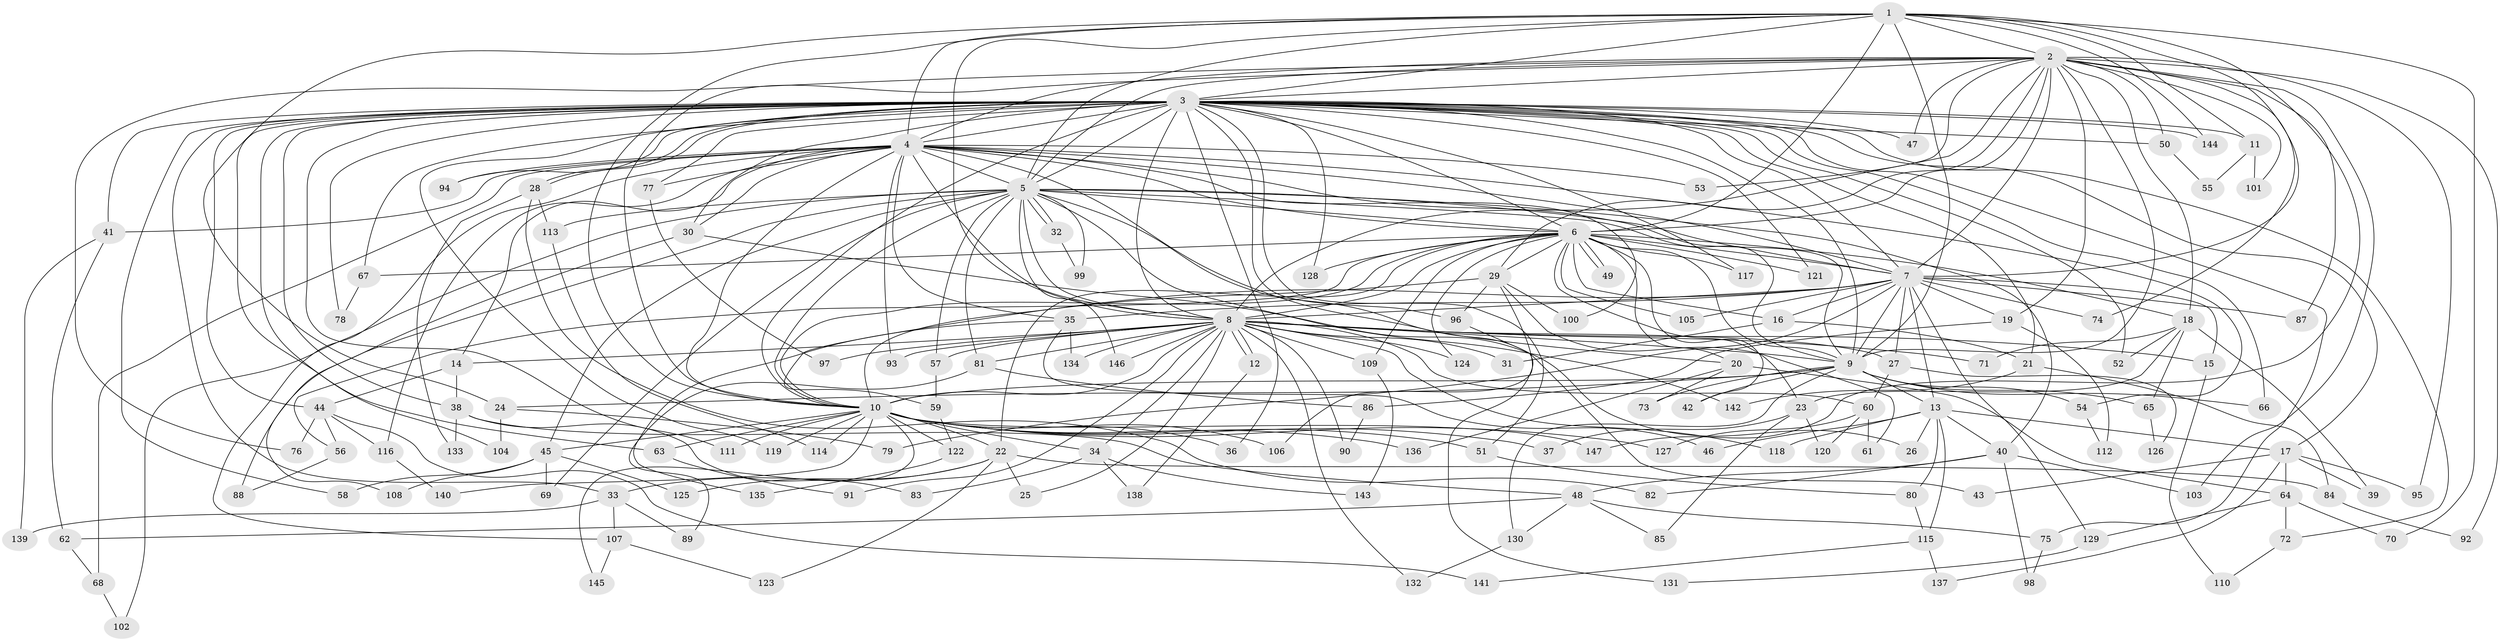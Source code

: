 // coarse degree distribution, {20: 0.02702702702702703, 3: 0.22972972972972974, 5: 0.13513513513513514, 15: 0.013513513513513514, 6: 0.04054054054054054, 2: 0.20270270270270271, 7: 0.05405405405405406, 17: 0.02702702702702703, 4: 0.16216216216216217, 29: 0.013513513513513514, 26: 0.013513513513513514, 9: 0.013513513513513514, 23: 0.013513513513513514, 21: 0.013513513513513514, 1: 0.02702702702702703, 12: 0.013513513513513514}
// Generated by graph-tools (version 1.1) at 2025/36/03/04/25 23:36:24]
// undirected, 147 vertices, 319 edges
graph export_dot {
  node [color=gray90,style=filled];
  1;
  2;
  3;
  4;
  5;
  6;
  7;
  8;
  9;
  10;
  11;
  12;
  13;
  14;
  15;
  16;
  17;
  18;
  19;
  20;
  21;
  22;
  23;
  24;
  25;
  26;
  27;
  28;
  29;
  30;
  31;
  32;
  33;
  34;
  35;
  36;
  37;
  38;
  39;
  40;
  41;
  42;
  43;
  44;
  45;
  46;
  47;
  48;
  49;
  50;
  51;
  52;
  53;
  54;
  55;
  56;
  57;
  58;
  59;
  60;
  61;
  62;
  63;
  64;
  65;
  66;
  67;
  68;
  69;
  70;
  71;
  72;
  73;
  74;
  75;
  76;
  77;
  78;
  79;
  80;
  81;
  82;
  83;
  84;
  85;
  86;
  87;
  88;
  89;
  90;
  91;
  92;
  93;
  94;
  95;
  96;
  97;
  98;
  99;
  100;
  101;
  102;
  103;
  104;
  105;
  106;
  107;
  108;
  109;
  110;
  111;
  112;
  113;
  114;
  115;
  116;
  117;
  118;
  119;
  120;
  121;
  122;
  123;
  124;
  125;
  126;
  127;
  128;
  129;
  130;
  131;
  132;
  133;
  134;
  135;
  136;
  137;
  138;
  139;
  140;
  141;
  142;
  143;
  144;
  145;
  146;
  147;
  1 -- 2;
  1 -- 3;
  1 -- 4;
  1 -- 5;
  1 -- 6;
  1 -- 7;
  1 -- 8;
  1 -- 9;
  1 -- 10;
  1 -- 11;
  1 -- 24;
  1 -- 70;
  1 -- 144;
  1 -- 147;
  2 -- 3;
  2 -- 4;
  2 -- 5;
  2 -- 6;
  2 -- 7;
  2 -- 8;
  2 -- 9;
  2 -- 10;
  2 -- 18;
  2 -- 19;
  2 -- 29;
  2 -- 47;
  2 -- 50;
  2 -- 53;
  2 -- 74;
  2 -- 76;
  2 -- 87;
  2 -- 92;
  2 -- 95;
  2 -- 101;
  2 -- 103;
  3 -- 4;
  3 -- 5;
  3 -- 6;
  3 -- 7;
  3 -- 8;
  3 -- 9;
  3 -- 10;
  3 -- 11;
  3 -- 17;
  3 -- 21;
  3 -- 28;
  3 -- 28;
  3 -- 30;
  3 -- 33;
  3 -- 36;
  3 -- 38;
  3 -- 41;
  3 -- 44;
  3 -- 47;
  3 -- 50;
  3 -- 51;
  3 -- 52;
  3 -- 58;
  3 -- 63;
  3 -- 66;
  3 -- 67;
  3 -- 72;
  3 -- 75;
  3 -- 77;
  3 -- 78;
  3 -- 94;
  3 -- 96;
  3 -- 104;
  3 -- 111;
  3 -- 117;
  3 -- 119;
  3 -- 121;
  3 -- 128;
  3 -- 144;
  4 -- 5;
  4 -- 6;
  4 -- 7;
  4 -- 8;
  4 -- 9;
  4 -- 10;
  4 -- 14;
  4 -- 30;
  4 -- 35;
  4 -- 41;
  4 -- 43;
  4 -- 53;
  4 -- 54;
  4 -- 68;
  4 -- 77;
  4 -- 93;
  4 -- 94;
  4 -- 100;
  4 -- 107;
  4 -- 116;
  5 -- 6;
  5 -- 7;
  5 -- 8;
  5 -- 9;
  5 -- 10;
  5 -- 20;
  5 -- 26;
  5 -- 32;
  5 -- 32;
  5 -- 40;
  5 -- 45;
  5 -- 57;
  5 -- 69;
  5 -- 81;
  5 -- 88;
  5 -- 99;
  5 -- 102;
  5 -- 113;
  5 -- 146;
  6 -- 7;
  6 -- 8;
  6 -- 9;
  6 -- 10;
  6 -- 16;
  6 -- 18;
  6 -- 20;
  6 -- 22;
  6 -- 23;
  6 -- 29;
  6 -- 42;
  6 -- 49;
  6 -- 49;
  6 -- 56;
  6 -- 67;
  6 -- 105;
  6 -- 109;
  6 -- 117;
  6 -- 121;
  6 -- 124;
  6 -- 128;
  7 -- 8;
  7 -- 9;
  7 -- 10;
  7 -- 13;
  7 -- 15;
  7 -- 16;
  7 -- 19;
  7 -- 27;
  7 -- 35;
  7 -- 74;
  7 -- 79;
  7 -- 87;
  7 -- 105;
  7 -- 129;
  8 -- 9;
  8 -- 10;
  8 -- 12;
  8 -- 12;
  8 -- 14;
  8 -- 15;
  8 -- 25;
  8 -- 27;
  8 -- 31;
  8 -- 34;
  8 -- 57;
  8 -- 60;
  8 -- 71;
  8 -- 81;
  8 -- 90;
  8 -- 91;
  8 -- 93;
  8 -- 97;
  8 -- 109;
  8 -- 118;
  8 -- 124;
  8 -- 132;
  8 -- 134;
  8 -- 146;
  9 -- 10;
  9 -- 13;
  9 -- 24;
  9 -- 42;
  9 -- 54;
  9 -- 65;
  9 -- 66;
  9 -- 73;
  9 -- 130;
  10 -- 22;
  10 -- 34;
  10 -- 36;
  10 -- 37;
  10 -- 45;
  10 -- 51;
  10 -- 63;
  10 -- 106;
  10 -- 111;
  10 -- 114;
  10 -- 119;
  10 -- 122;
  10 -- 127;
  10 -- 136;
  10 -- 140;
  10 -- 145;
  10 -- 147;
  11 -- 55;
  11 -- 101;
  12 -- 138;
  13 -- 17;
  13 -- 26;
  13 -- 40;
  13 -- 46;
  13 -- 80;
  13 -- 115;
  13 -- 118;
  14 -- 38;
  14 -- 44;
  15 -- 110;
  16 -- 21;
  16 -- 31;
  17 -- 39;
  17 -- 43;
  17 -- 64;
  17 -- 95;
  17 -- 137;
  18 -- 23;
  18 -- 39;
  18 -- 52;
  18 -- 65;
  18 -- 71;
  19 -- 86;
  19 -- 112;
  20 -- 64;
  20 -- 73;
  20 -- 136;
  21 -- 84;
  21 -- 142;
  22 -- 25;
  22 -- 33;
  22 -- 84;
  22 -- 123;
  22 -- 125;
  23 -- 37;
  23 -- 85;
  23 -- 120;
  24 -- 79;
  24 -- 104;
  27 -- 60;
  27 -- 126;
  28 -- 82;
  28 -- 113;
  28 -- 133;
  29 -- 59;
  29 -- 61;
  29 -- 96;
  29 -- 100;
  29 -- 106;
  30 -- 108;
  30 -- 142;
  32 -- 99;
  33 -- 89;
  33 -- 107;
  33 -- 139;
  34 -- 83;
  34 -- 138;
  34 -- 143;
  35 -- 46;
  35 -- 134;
  35 -- 135;
  38 -- 48;
  38 -- 83;
  38 -- 133;
  40 -- 48;
  40 -- 82;
  40 -- 98;
  40 -- 103;
  41 -- 62;
  41 -- 139;
  44 -- 56;
  44 -- 76;
  44 -- 116;
  44 -- 141;
  45 -- 58;
  45 -- 69;
  45 -- 108;
  45 -- 125;
  48 -- 62;
  48 -- 75;
  48 -- 85;
  48 -- 130;
  50 -- 55;
  51 -- 80;
  54 -- 112;
  56 -- 88;
  57 -- 59;
  59 -- 122;
  60 -- 61;
  60 -- 120;
  60 -- 127;
  62 -- 68;
  63 -- 91;
  64 -- 70;
  64 -- 72;
  64 -- 129;
  65 -- 126;
  67 -- 78;
  68 -- 102;
  72 -- 110;
  75 -- 98;
  77 -- 97;
  80 -- 115;
  81 -- 86;
  81 -- 89;
  84 -- 92;
  86 -- 90;
  96 -- 131;
  107 -- 123;
  107 -- 145;
  109 -- 143;
  113 -- 114;
  115 -- 137;
  115 -- 141;
  116 -- 140;
  122 -- 135;
  129 -- 131;
  130 -- 132;
}
